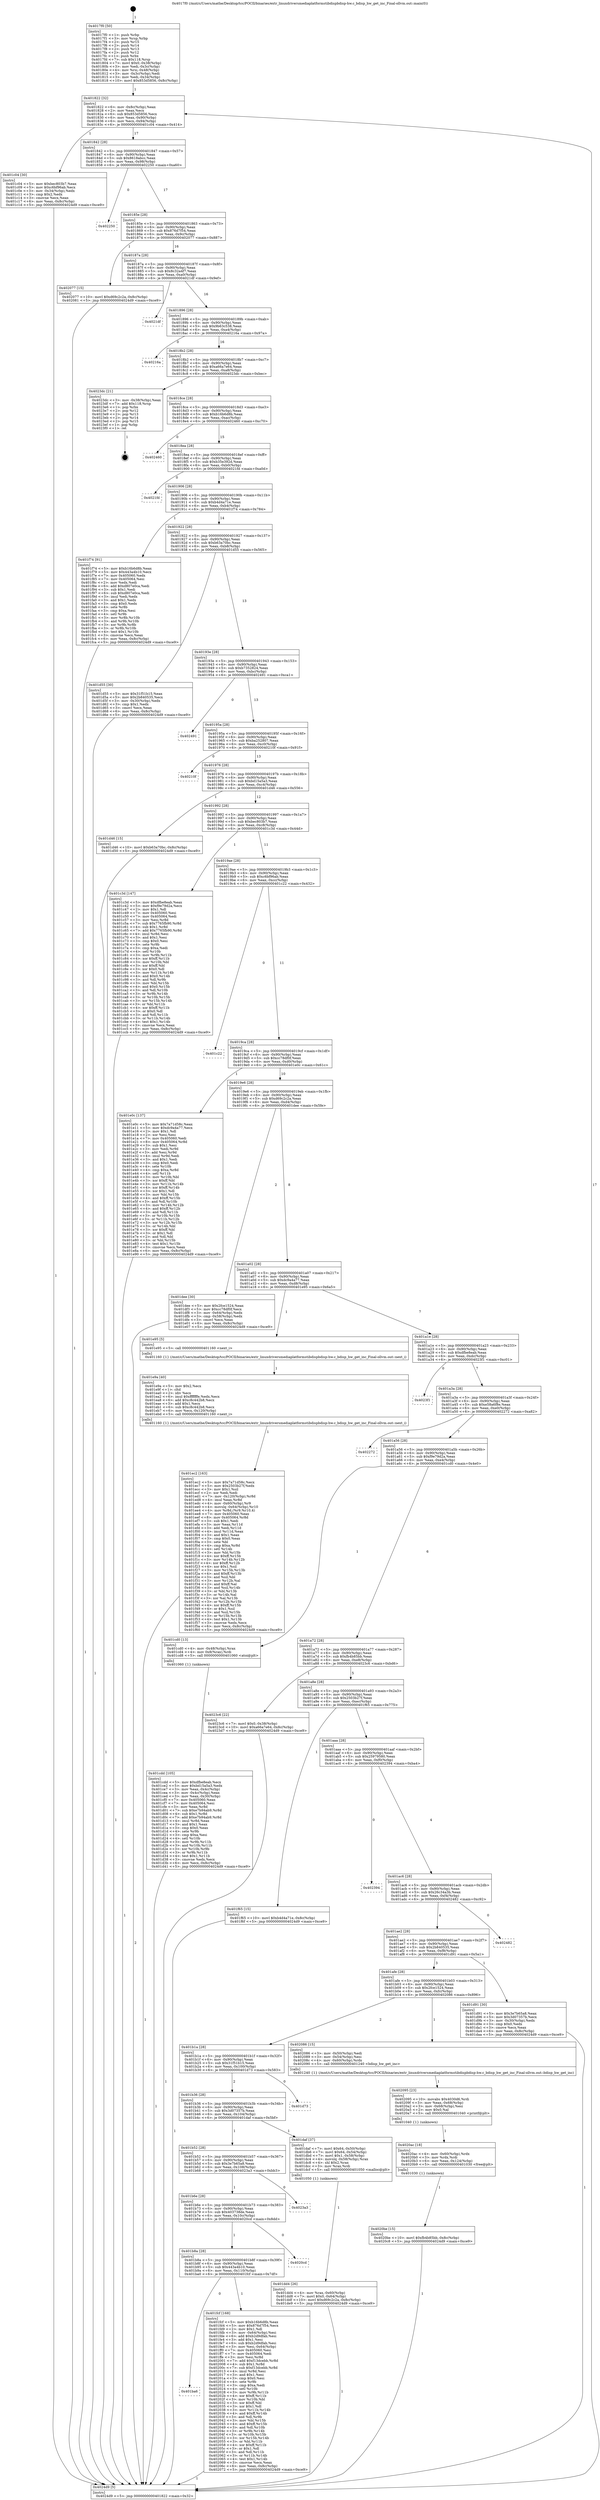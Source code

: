 digraph "0x4017f0" {
  label = "0x4017f0 (/mnt/c/Users/mathe/Desktop/tcc/POCII/binaries/extr_linuxdriversmediaplatformstibdispbdisp-hw.c_bdisp_hw_get_inc_Final-ollvm.out::main(0))"
  labelloc = "t"
  node[shape=record]

  Entry [label="",width=0.3,height=0.3,shape=circle,fillcolor=black,style=filled]
  "0x401822" [label="{
     0x401822 [32]\l
     | [instrs]\l
     &nbsp;&nbsp;0x401822 \<+6\>: mov -0x8c(%rbp),%eax\l
     &nbsp;&nbsp;0x401828 \<+2\>: mov %eax,%ecx\l
     &nbsp;&nbsp;0x40182a \<+6\>: sub $0x853d5856,%ecx\l
     &nbsp;&nbsp;0x401830 \<+6\>: mov %eax,-0x90(%rbp)\l
     &nbsp;&nbsp;0x401836 \<+6\>: mov %ecx,-0x94(%rbp)\l
     &nbsp;&nbsp;0x40183c \<+6\>: je 0000000000401c04 \<main+0x414\>\l
  }"]
  "0x401c04" [label="{
     0x401c04 [30]\l
     | [instrs]\l
     &nbsp;&nbsp;0x401c04 \<+5\>: mov $0xbec803b7,%eax\l
     &nbsp;&nbsp;0x401c09 \<+5\>: mov $0xc6bf96ab,%ecx\l
     &nbsp;&nbsp;0x401c0e \<+3\>: mov -0x34(%rbp),%edx\l
     &nbsp;&nbsp;0x401c11 \<+3\>: cmp $0x2,%edx\l
     &nbsp;&nbsp;0x401c14 \<+3\>: cmovne %ecx,%eax\l
     &nbsp;&nbsp;0x401c17 \<+6\>: mov %eax,-0x8c(%rbp)\l
     &nbsp;&nbsp;0x401c1d \<+5\>: jmp 00000000004024d9 \<main+0xce9\>\l
  }"]
  "0x401842" [label="{
     0x401842 [28]\l
     | [instrs]\l
     &nbsp;&nbsp;0x401842 \<+5\>: jmp 0000000000401847 \<main+0x57\>\l
     &nbsp;&nbsp;0x401847 \<+6\>: mov -0x90(%rbp),%eax\l
     &nbsp;&nbsp;0x40184d \<+5\>: sub $0x8618abcc,%eax\l
     &nbsp;&nbsp;0x401852 \<+6\>: mov %eax,-0x98(%rbp)\l
     &nbsp;&nbsp;0x401858 \<+6\>: je 0000000000402250 \<main+0xa60\>\l
  }"]
  "0x4024d9" [label="{
     0x4024d9 [5]\l
     | [instrs]\l
     &nbsp;&nbsp;0x4024d9 \<+5\>: jmp 0000000000401822 \<main+0x32\>\l
  }"]
  "0x4017f0" [label="{
     0x4017f0 [50]\l
     | [instrs]\l
     &nbsp;&nbsp;0x4017f0 \<+1\>: push %rbp\l
     &nbsp;&nbsp;0x4017f1 \<+3\>: mov %rsp,%rbp\l
     &nbsp;&nbsp;0x4017f4 \<+2\>: push %r15\l
     &nbsp;&nbsp;0x4017f6 \<+2\>: push %r14\l
     &nbsp;&nbsp;0x4017f8 \<+2\>: push %r13\l
     &nbsp;&nbsp;0x4017fa \<+2\>: push %r12\l
     &nbsp;&nbsp;0x4017fc \<+1\>: push %rbx\l
     &nbsp;&nbsp;0x4017fd \<+7\>: sub $0x118,%rsp\l
     &nbsp;&nbsp;0x401804 \<+7\>: movl $0x0,-0x38(%rbp)\l
     &nbsp;&nbsp;0x40180b \<+3\>: mov %edi,-0x3c(%rbp)\l
     &nbsp;&nbsp;0x40180e \<+4\>: mov %rsi,-0x48(%rbp)\l
     &nbsp;&nbsp;0x401812 \<+3\>: mov -0x3c(%rbp),%edi\l
     &nbsp;&nbsp;0x401815 \<+3\>: mov %edi,-0x34(%rbp)\l
     &nbsp;&nbsp;0x401818 \<+10\>: movl $0x853d5856,-0x8c(%rbp)\l
  }"]
  Exit [label="",width=0.3,height=0.3,shape=circle,fillcolor=black,style=filled,peripheries=2]
  "0x402250" [label="{
     0x402250\l
  }", style=dashed]
  "0x40185e" [label="{
     0x40185e [28]\l
     | [instrs]\l
     &nbsp;&nbsp;0x40185e \<+5\>: jmp 0000000000401863 \<main+0x73\>\l
     &nbsp;&nbsp;0x401863 \<+6\>: mov -0x90(%rbp),%eax\l
     &nbsp;&nbsp;0x401869 \<+5\>: sub $0x876d7f54,%eax\l
     &nbsp;&nbsp;0x40186e \<+6\>: mov %eax,-0x9c(%rbp)\l
     &nbsp;&nbsp;0x401874 \<+6\>: je 0000000000402077 \<main+0x887\>\l
  }"]
  "0x4020be" [label="{
     0x4020be [15]\l
     | [instrs]\l
     &nbsp;&nbsp;0x4020be \<+10\>: movl $0xfb4b85bb,-0x8c(%rbp)\l
     &nbsp;&nbsp;0x4020c8 \<+5\>: jmp 00000000004024d9 \<main+0xce9\>\l
  }"]
  "0x402077" [label="{
     0x402077 [15]\l
     | [instrs]\l
     &nbsp;&nbsp;0x402077 \<+10\>: movl $0xd69c2c2a,-0x8c(%rbp)\l
     &nbsp;&nbsp;0x402081 \<+5\>: jmp 00000000004024d9 \<main+0xce9\>\l
  }"]
  "0x40187a" [label="{
     0x40187a [28]\l
     | [instrs]\l
     &nbsp;&nbsp;0x40187a \<+5\>: jmp 000000000040187f \<main+0x8f\>\l
     &nbsp;&nbsp;0x40187f \<+6\>: mov -0x90(%rbp),%eax\l
     &nbsp;&nbsp;0x401885 \<+5\>: sub $0x8c32a4f7,%eax\l
     &nbsp;&nbsp;0x40188a \<+6\>: mov %eax,-0xa0(%rbp)\l
     &nbsp;&nbsp;0x401890 \<+6\>: je 00000000004021df \<main+0x9ef\>\l
  }"]
  "0x4020ac" [label="{
     0x4020ac [18]\l
     | [instrs]\l
     &nbsp;&nbsp;0x4020ac \<+4\>: mov -0x60(%rbp),%rdx\l
     &nbsp;&nbsp;0x4020b0 \<+3\>: mov %rdx,%rdi\l
     &nbsp;&nbsp;0x4020b3 \<+6\>: mov %eax,-0x124(%rbp)\l
     &nbsp;&nbsp;0x4020b9 \<+5\>: call 0000000000401030 \<free@plt\>\l
     | [calls]\l
     &nbsp;&nbsp;0x401030 \{1\} (unknown)\l
  }"]
  "0x4021df" [label="{
     0x4021df\l
  }", style=dashed]
  "0x401896" [label="{
     0x401896 [28]\l
     | [instrs]\l
     &nbsp;&nbsp;0x401896 \<+5\>: jmp 000000000040189b \<main+0xab\>\l
     &nbsp;&nbsp;0x40189b \<+6\>: mov -0x90(%rbp),%eax\l
     &nbsp;&nbsp;0x4018a1 \<+5\>: sub $0x9b63c538,%eax\l
     &nbsp;&nbsp;0x4018a6 \<+6\>: mov %eax,-0xa4(%rbp)\l
     &nbsp;&nbsp;0x4018ac \<+6\>: je 000000000040216a \<main+0x97a\>\l
  }"]
  "0x402095" [label="{
     0x402095 [23]\l
     | [instrs]\l
     &nbsp;&nbsp;0x402095 \<+10\>: movabs $0x4030d6,%rdi\l
     &nbsp;&nbsp;0x40209f \<+3\>: mov %eax,-0x68(%rbp)\l
     &nbsp;&nbsp;0x4020a2 \<+3\>: mov -0x68(%rbp),%esi\l
     &nbsp;&nbsp;0x4020a5 \<+2\>: mov $0x0,%al\l
     &nbsp;&nbsp;0x4020a7 \<+5\>: call 0000000000401040 \<printf@plt\>\l
     | [calls]\l
     &nbsp;&nbsp;0x401040 \{1\} (unknown)\l
  }"]
  "0x40216a" [label="{
     0x40216a\l
  }", style=dashed]
  "0x4018b2" [label="{
     0x4018b2 [28]\l
     | [instrs]\l
     &nbsp;&nbsp;0x4018b2 \<+5\>: jmp 00000000004018b7 \<main+0xc7\>\l
     &nbsp;&nbsp;0x4018b7 \<+6\>: mov -0x90(%rbp),%eax\l
     &nbsp;&nbsp;0x4018bd \<+5\>: sub $0xa66a7e64,%eax\l
     &nbsp;&nbsp;0x4018c2 \<+6\>: mov %eax,-0xa8(%rbp)\l
     &nbsp;&nbsp;0x4018c8 \<+6\>: je 00000000004023dc \<main+0xbec\>\l
  }"]
  "0x401ba6" [label="{
     0x401ba6\l
  }", style=dashed]
  "0x4023dc" [label="{
     0x4023dc [21]\l
     | [instrs]\l
     &nbsp;&nbsp;0x4023dc \<+3\>: mov -0x38(%rbp),%eax\l
     &nbsp;&nbsp;0x4023df \<+7\>: add $0x118,%rsp\l
     &nbsp;&nbsp;0x4023e6 \<+1\>: pop %rbx\l
     &nbsp;&nbsp;0x4023e7 \<+2\>: pop %r12\l
     &nbsp;&nbsp;0x4023e9 \<+2\>: pop %r13\l
     &nbsp;&nbsp;0x4023eb \<+2\>: pop %r14\l
     &nbsp;&nbsp;0x4023ed \<+2\>: pop %r15\l
     &nbsp;&nbsp;0x4023ef \<+1\>: pop %rbp\l
     &nbsp;&nbsp;0x4023f0 \<+1\>: ret\l
  }"]
  "0x4018ce" [label="{
     0x4018ce [28]\l
     | [instrs]\l
     &nbsp;&nbsp;0x4018ce \<+5\>: jmp 00000000004018d3 \<main+0xe3\>\l
     &nbsp;&nbsp;0x4018d3 \<+6\>: mov -0x90(%rbp),%eax\l
     &nbsp;&nbsp;0x4018d9 \<+5\>: sub $0xb16b6d8b,%eax\l
     &nbsp;&nbsp;0x4018de \<+6\>: mov %eax,-0xac(%rbp)\l
     &nbsp;&nbsp;0x4018e4 \<+6\>: je 0000000000402460 \<main+0xc70\>\l
  }"]
  "0x401fcf" [label="{
     0x401fcf [168]\l
     | [instrs]\l
     &nbsp;&nbsp;0x401fcf \<+5\>: mov $0xb16b6d8b,%eax\l
     &nbsp;&nbsp;0x401fd4 \<+5\>: mov $0x876d7f54,%ecx\l
     &nbsp;&nbsp;0x401fd9 \<+2\>: mov $0x1,%dl\l
     &nbsp;&nbsp;0x401fdb \<+3\>: mov -0x64(%rbp),%esi\l
     &nbsp;&nbsp;0x401fde \<+6\>: add $0xb2d9dfab,%esi\l
     &nbsp;&nbsp;0x401fe4 \<+3\>: add $0x1,%esi\l
     &nbsp;&nbsp;0x401fe7 \<+6\>: sub $0xb2d9dfab,%esi\l
     &nbsp;&nbsp;0x401fed \<+3\>: mov %esi,-0x64(%rbp)\l
     &nbsp;&nbsp;0x401ff0 \<+7\>: mov 0x405060,%esi\l
     &nbsp;&nbsp;0x401ff7 \<+7\>: mov 0x405064,%edi\l
     &nbsp;&nbsp;0x401ffe \<+3\>: mov %esi,%r8d\l
     &nbsp;&nbsp;0x402001 \<+7\>: add $0xf13dcebb,%r8d\l
     &nbsp;&nbsp;0x402008 \<+4\>: sub $0x1,%r8d\l
     &nbsp;&nbsp;0x40200c \<+7\>: sub $0xf13dcebb,%r8d\l
     &nbsp;&nbsp;0x402013 \<+4\>: imul %r8d,%esi\l
     &nbsp;&nbsp;0x402017 \<+3\>: and $0x1,%esi\l
     &nbsp;&nbsp;0x40201a \<+3\>: cmp $0x0,%esi\l
     &nbsp;&nbsp;0x40201d \<+4\>: sete %r9b\l
     &nbsp;&nbsp;0x402021 \<+3\>: cmp $0xa,%edi\l
     &nbsp;&nbsp;0x402024 \<+4\>: setl %r10b\l
     &nbsp;&nbsp;0x402028 \<+3\>: mov %r9b,%r11b\l
     &nbsp;&nbsp;0x40202b \<+4\>: xor $0xff,%r11b\l
     &nbsp;&nbsp;0x40202f \<+3\>: mov %r10b,%bl\l
     &nbsp;&nbsp;0x402032 \<+3\>: xor $0xff,%bl\l
     &nbsp;&nbsp;0x402035 \<+3\>: xor $0x1,%dl\l
     &nbsp;&nbsp;0x402038 \<+3\>: mov %r11b,%r14b\l
     &nbsp;&nbsp;0x40203b \<+4\>: and $0xff,%r14b\l
     &nbsp;&nbsp;0x40203f \<+3\>: and %dl,%r9b\l
     &nbsp;&nbsp;0x402042 \<+3\>: mov %bl,%r15b\l
     &nbsp;&nbsp;0x402045 \<+4\>: and $0xff,%r15b\l
     &nbsp;&nbsp;0x402049 \<+3\>: and %dl,%r10b\l
     &nbsp;&nbsp;0x40204c \<+3\>: or %r9b,%r14b\l
     &nbsp;&nbsp;0x40204f \<+3\>: or %r10b,%r15b\l
     &nbsp;&nbsp;0x402052 \<+3\>: xor %r15b,%r14b\l
     &nbsp;&nbsp;0x402055 \<+3\>: or %bl,%r11b\l
     &nbsp;&nbsp;0x402058 \<+4\>: xor $0xff,%r11b\l
     &nbsp;&nbsp;0x40205c \<+3\>: or $0x1,%dl\l
     &nbsp;&nbsp;0x40205f \<+3\>: and %dl,%r11b\l
     &nbsp;&nbsp;0x402062 \<+3\>: or %r11b,%r14b\l
     &nbsp;&nbsp;0x402065 \<+4\>: test $0x1,%r14b\l
     &nbsp;&nbsp;0x402069 \<+3\>: cmovne %ecx,%eax\l
     &nbsp;&nbsp;0x40206c \<+6\>: mov %eax,-0x8c(%rbp)\l
     &nbsp;&nbsp;0x402072 \<+5\>: jmp 00000000004024d9 \<main+0xce9\>\l
  }"]
  "0x402460" [label="{
     0x402460\l
  }", style=dashed]
  "0x4018ea" [label="{
     0x4018ea [28]\l
     | [instrs]\l
     &nbsp;&nbsp;0x4018ea \<+5\>: jmp 00000000004018ef \<main+0xff\>\l
     &nbsp;&nbsp;0x4018ef \<+6\>: mov -0x90(%rbp),%eax\l
     &nbsp;&nbsp;0x4018f5 \<+5\>: sub $0xb35e392d,%eax\l
     &nbsp;&nbsp;0x4018fa \<+6\>: mov %eax,-0xb0(%rbp)\l
     &nbsp;&nbsp;0x401900 \<+6\>: je 00000000004021fd \<main+0xa0d\>\l
  }"]
  "0x401b8a" [label="{
     0x401b8a [28]\l
     | [instrs]\l
     &nbsp;&nbsp;0x401b8a \<+5\>: jmp 0000000000401b8f \<main+0x39f\>\l
     &nbsp;&nbsp;0x401b8f \<+6\>: mov -0x90(%rbp),%eax\l
     &nbsp;&nbsp;0x401b95 \<+5\>: sub $0x443a4b10,%eax\l
     &nbsp;&nbsp;0x401b9a \<+6\>: mov %eax,-0x110(%rbp)\l
     &nbsp;&nbsp;0x401ba0 \<+6\>: je 0000000000401fcf \<main+0x7df\>\l
  }"]
  "0x4021fd" [label="{
     0x4021fd\l
  }", style=dashed]
  "0x401906" [label="{
     0x401906 [28]\l
     | [instrs]\l
     &nbsp;&nbsp;0x401906 \<+5\>: jmp 000000000040190b \<main+0x11b\>\l
     &nbsp;&nbsp;0x40190b \<+6\>: mov -0x90(%rbp),%eax\l
     &nbsp;&nbsp;0x401911 \<+5\>: sub $0xb4d4a71e,%eax\l
     &nbsp;&nbsp;0x401916 \<+6\>: mov %eax,-0xb4(%rbp)\l
     &nbsp;&nbsp;0x40191c \<+6\>: je 0000000000401f74 \<main+0x784\>\l
  }"]
  "0x4020cd" [label="{
     0x4020cd\l
  }", style=dashed]
  "0x401f74" [label="{
     0x401f74 [91]\l
     | [instrs]\l
     &nbsp;&nbsp;0x401f74 \<+5\>: mov $0xb16b6d8b,%eax\l
     &nbsp;&nbsp;0x401f79 \<+5\>: mov $0x443a4b10,%ecx\l
     &nbsp;&nbsp;0x401f7e \<+7\>: mov 0x405060,%edx\l
     &nbsp;&nbsp;0x401f85 \<+7\>: mov 0x405064,%esi\l
     &nbsp;&nbsp;0x401f8c \<+2\>: mov %edx,%edi\l
     &nbsp;&nbsp;0x401f8e \<+6\>: add $0xd807e0ca,%edi\l
     &nbsp;&nbsp;0x401f94 \<+3\>: sub $0x1,%edi\l
     &nbsp;&nbsp;0x401f97 \<+6\>: sub $0xd807e0ca,%edi\l
     &nbsp;&nbsp;0x401f9d \<+3\>: imul %edi,%edx\l
     &nbsp;&nbsp;0x401fa0 \<+3\>: and $0x1,%edx\l
     &nbsp;&nbsp;0x401fa3 \<+3\>: cmp $0x0,%edx\l
     &nbsp;&nbsp;0x401fa6 \<+4\>: sete %r8b\l
     &nbsp;&nbsp;0x401faa \<+3\>: cmp $0xa,%esi\l
     &nbsp;&nbsp;0x401fad \<+4\>: setl %r9b\l
     &nbsp;&nbsp;0x401fb1 \<+3\>: mov %r8b,%r10b\l
     &nbsp;&nbsp;0x401fb4 \<+3\>: and %r9b,%r10b\l
     &nbsp;&nbsp;0x401fb7 \<+3\>: xor %r9b,%r8b\l
     &nbsp;&nbsp;0x401fba \<+3\>: or %r8b,%r10b\l
     &nbsp;&nbsp;0x401fbd \<+4\>: test $0x1,%r10b\l
     &nbsp;&nbsp;0x401fc1 \<+3\>: cmovne %ecx,%eax\l
     &nbsp;&nbsp;0x401fc4 \<+6\>: mov %eax,-0x8c(%rbp)\l
     &nbsp;&nbsp;0x401fca \<+5\>: jmp 00000000004024d9 \<main+0xce9\>\l
  }"]
  "0x401922" [label="{
     0x401922 [28]\l
     | [instrs]\l
     &nbsp;&nbsp;0x401922 \<+5\>: jmp 0000000000401927 \<main+0x137\>\l
     &nbsp;&nbsp;0x401927 \<+6\>: mov -0x90(%rbp),%eax\l
     &nbsp;&nbsp;0x40192d \<+5\>: sub $0xb63a70bc,%eax\l
     &nbsp;&nbsp;0x401932 \<+6\>: mov %eax,-0xb8(%rbp)\l
     &nbsp;&nbsp;0x401938 \<+6\>: je 0000000000401d55 \<main+0x565\>\l
  }"]
  "0x401b6e" [label="{
     0x401b6e [28]\l
     | [instrs]\l
     &nbsp;&nbsp;0x401b6e \<+5\>: jmp 0000000000401b73 \<main+0x383\>\l
     &nbsp;&nbsp;0x401b73 \<+6\>: mov -0x90(%rbp),%eax\l
     &nbsp;&nbsp;0x401b79 \<+5\>: sub $0x403738de,%eax\l
     &nbsp;&nbsp;0x401b7e \<+6\>: mov %eax,-0x10c(%rbp)\l
     &nbsp;&nbsp;0x401b84 \<+6\>: je 00000000004020cd \<main+0x8dd\>\l
  }"]
  "0x401d55" [label="{
     0x401d55 [30]\l
     | [instrs]\l
     &nbsp;&nbsp;0x401d55 \<+5\>: mov $0x31f51b15,%eax\l
     &nbsp;&nbsp;0x401d5a \<+5\>: mov $0x2b840535,%ecx\l
     &nbsp;&nbsp;0x401d5f \<+3\>: mov -0x30(%rbp),%edx\l
     &nbsp;&nbsp;0x401d62 \<+3\>: cmp $0x1,%edx\l
     &nbsp;&nbsp;0x401d65 \<+3\>: cmovl %ecx,%eax\l
     &nbsp;&nbsp;0x401d68 \<+6\>: mov %eax,-0x8c(%rbp)\l
     &nbsp;&nbsp;0x401d6e \<+5\>: jmp 00000000004024d9 \<main+0xce9\>\l
  }"]
  "0x40193e" [label="{
     0x40193e [28]\l
     | [instrs]\l
     &nbsp;&nbsp;0x40193e \<+5\>: jmp 0000000000401943 \<main+0x153\>\l
     &nbsp;&nbsp;0x401943 \<+6\>: mov -0x90(%rbp),%eax\l
     &nbsp;&nbsp;0x401949 \<+5\>: sub $0xb7352824,%eax\l
     &nbsp;&nbsp;0x40194e \<+6\>: mov %eax,-0xbc(%rbp)\l
     &nbsp;&nbsp;0x401954 \<+6\>: je 0000000000402491 \<main+0xca1\>\l
  }"]
  "0x4023a3" [label="{
     0x4023a3\l
  }", style=dashed]
  "0x402491" [label="{
     0x402491\l
  }", style=dashed]
  "0x40195a" [label="{
     0x40195a [28]\l
     | [instrs]\l
     &nbsp;&nbsp;0x40195a \<+5\>: jmp 000000000040195f \<main+0x16f\>\l
     &nbsp;&nbsp;0x40195f \<+6\>: mov -0x90(%rbp),%eax\l
     &nbsp;&nbsp;0x401965 \<+5\>: sub $0xba252807,%eax\l
     &nbsp;&nbsp;0x40196a \<+6\>: mov %eax,-0xc0(%rbp)\l
     &nbsp;&nbsp;0x401970 \<+6\>: je 000000000040210f \<main+0x91f\>\l
  }"]
  "0x401ec2" [label="{
     0x401ec2 [163]\l
     | [instrs]\l
     &nbsp;&nbsp;0x401ec2 \<+5\>: mov $0x7a71d58c,%ecx\l
     &nbsp;&nbsp;0x401ec7 \<+5\>: mov $0x2503b27f,%edx\l
     &nbsp;&nbsp;0x401ecc \<+3\>: mov $0x1,%sil\l
     &nbsp;&nbsp;0x401ecf \<+2\>: xor %edi,%edi\l
     &nbsp;&nbsp;0x401ed1 \<+7\>: mov -0x120(%rbp),%r8d\l
     &nbsp;&nbsp;0x401ed8 \<+4\>: imul %eax,%r8d\l
     &nbsp;&nbsp;0x401edc \<+4\>: mov -0x60(%rbp),%r9\l
     &nbsp;&nbsp;0x401ee0 \<+4\>: movslq -0x64(%rbp),%r10\l
     &nbsp;&nbsp;0x401ee4 \<+4\>: mov %r8d,(%r9,%r10,4)\l
     &nbsp;&nbsp;0x401ee8 \<+7\>: mov 0x405060,%eax\l
     &nbsp;&nbsp;0x401eef \<+8\>: mov 0x405064,%r8d\l
     &nbsp;&nbsp;0x401ef7 \<+3\>: sub $0x1,%edi\l
     &nbsp;&nbsp;0x401efa \<+3\>: mov %eax,%r11d\l
     &nbsp;&nbsp;0x401efd \<+3\>: add %edi,%r11d\l
     &nbsp;&nbsp;0x401f00 \<+4\>: imul %r11d,%eax\l
     &nbsp;&nbsp;0x401f04 \<+3\>: and $0x1,%eax\l
     &nbsp;&nbsp;0x401f07 \<+3\>: cmp $0x0,%eax\l
     &nbsp;&nbsp;0x401f0a \<+3\>: sete %bl\l
     &nbsp;&nbsp;0x401f0d \<+4\>: cmp $0xa,%r8d\l
     &nbsp;&nbsp;0x401f11 \<+4\>: setl %r14b\l
     &nbsp;&nbsp;0x401f15 \<+3\>: mov %bl,%r15b\l
     &nbsp;&nbsp;0x401f18 \<+4\>: xor $0xff,%r15b\l
     &nbsp;&nbsp;0x401f1c \<+3\>: mov %r14b,%r12b\l
     &nbsp;&nbsp;0x401f1f \<+4\>: xor $0xff,%r12b\l
     &nbsp;&nbsp;0x401f23 \<+4\>: xor $0x1,%sil\l
     &nbsp;&nbsp;0x401f27 \<+3\>: mov %r15b,%r13b\l
     &nbsp;&nbsp;0x401f2a \<+4\>: and $0xff,%r13b\l
     &nbsp;&nbsp;0x401f2e \<+3\>: and %sil,%bl\l
     &nbsp;&nbsp;0x401f31 \<+3\>: mov %r12b,%al\l
     &nbsp;&nbsp;0x401f34 \<+2\>: and $0xff,%al\l
     &nbsp;&nbsp;0x401f36 \<+3\>: and %sil,%r14b\l
     &nbsp;&nbsp;0x401f39 \<+3\>: or %bl,%r13b\l
     &nbsp;&nbsp;0x401f3c \<+3\>: or %r14b,%al\l
     &nbsp;&nbsp;0x401f3f \<+3\>: xor %al,%r13b\l
     &nbsp;&nbsp;0x401f42 \<+3\>: or %r12b,%r15b\l
     &nbsp;&nbsp;0x401f45 \<+4\>: xor $0xff,%r15b\l
     &nbsp;&nbsp;0x401f49 \<+4\>: or $0x1,%sil\l
     &nbsp;&nbsp;0x401f4d \<+3\>: and %sil,%r15b\l
     &nbsp;&nbsp;0x401f50 \<+3\>: or %r15b,%r13b\l
     &nbsp;&nbsp;0x401f53 \<+4\>: test $0x1,%r13b\l
     &nbsp;&nbsp;0x401f57 \<+3\>: cmovne %edx,%ecx\l
     &nbsp;&nbsp;0x401f5a \<+6\>: mov %ecx,-0x8c(%rbp)\l
     &nbsp;&nbsp;0x401f60 \<+5\>: jmp 00000000004024d9 \<main+0xce9\>\l
  }"]
  "0x40210f" [label="{
     0x40210f\l
  }", style=dashed]
  "0x401976" [label="{
     0x401976 [28]\l
     | [instrs]\l
     &nbsp;&nbsp;0x401976 \<+5\>: jmp 000000000040197b \<main+0x18b\>\l
     &nbsp;&nbsp;0x40197b \<+6\>: mov -0x90(%rbp),%eax\l
     &nbsp;&nbsp;0x401981 \<+5\>: sub $0xbd15a5a3,%eax\l
     &nbsp;&nbsp;0x401986 \<+6\>: mov %eax,-0xc4(%rbp)\l
     &nbsp;&nbsp;0x40198c \<+6\>: je 0000000000401d46 \<main+0x556\>\l
  }"]
  "0x401e9a" [label="{
     0x401e9a [40]\l
     | [instrs]\l
     &nbsp;&nbsp;0x401e9a \<+5\>: mov $0x2,%ecx\l
     &nbsp;&nbsp;0x401e9f \<+1\>: cltd\l
     &nbsp;&nbsp;0x401ea0 \<+2\>: idiv %ecx\l
     &nbsp;&nbsp;0x401ea2 \<+6\>: imul $0xfffffffe,%edx,%ecx\l
     &nbsp;&nbsp;0x401ea8 \<+6\>: add $0xc8c442b8,%ecx\l
     &nbsp;&nbsp;0x401eae \<+3\>: add $0x1,%ecx\l
     &nbsp;&nbsp;0x401eb1 \<+6\>: sub $0xc8c442b8,%ecx\l
     &nbsp;&nbsp;0x401eb7 \<+6\>: mov %ecx,-0x120(%rbp)\l
     &nbsp;&nbsp;0x401ebd \<+5\>: call 0000000000401160 \<next_i\>\l
     | [calls]\l
     &nbsp;&nbsp;0x401160 \{1\} (/mnt/c/Users/mathe/Desktop/tcc/POCII/binaries/extr_linuxdriversmediaplatformstibdispbdisp-hw.c_bdisp_hw_get_inc_Final-ollvm.out::next_i)\l
  }"]
  "0x401d46" [label="{
     0x401d46 [15]\l
     | [instrs]\l
     &nbsp;&nbsp;0x401d46 \<+10\>: movl $0xb63a70bc,-0x8c(%rbp)\l
     &nbsp;&nbsp;0x401d50 \<+5\>: jmp 00000000004024d9 \<main+0xce9\>\l
  }"]
  "0x401992" [label="{
     0x401992 [28]\l
     | [instrs]\l
     &nbsp;&nbsp;0x401992 \<+5\>: jmp 0000000000401997 \<main+0x1a7\>\l
     &nbsp;&nbsp;0x401997 \<+6\>: mov -0x90(%rbp),%eax\l
     &nbsp;&nbsp;0x40199d \<+5\>: sub $0xbec803b7,%eax\l
     &nbsp;&nbsp;0x4019a2 \<+6\>: mov %eax,-0xc8(%rbp)\l
     &nbsp;&nbsp;0x4019a8 \<+6\>: je 0000000000401c3d \<main+0x44d\>\l
  }"]
  "0x401dd4" [label="{
     0x401dd4 [26]\l
     | [instrs]\l
     &nbsp;&nbsp;0x401dd4 \<+4\>: mov %rax,-0x60(%rbp)\l
     &nbsp;&nbsp;0x401dd8 \<+7\>: movl $0x0,-0x64(%rbp)\l
     &nbsp;&nbsp;0x401ddf \<+10\>: movl $0xd69c2c2a,-0x8c(%rbp)\l
     &nbsp;&nbsp;0x401de9 \<+5\>: jmp 00000000004024d9 \<main+0xce9\>\l
  }"]
  "0x401c3d" [label="{
     0x401c3d [147]\l
     | [instrs]\l
     &nbsp;&nbsp;0x401c3d \<+5\>: mov $0xdfbe8eab,%eax\l
     &nbsp;&nbsp;0x401c42 \<+5\>: mov $0xf9e79d2a,%ecx\l
     &nbsp;&nbsp;0x401c47 \<+2\>: mov $0x1,%dl\l
     &nbsp;&nbsp;0x401c49 \<+7\>: mov 0x405060,%esi\l
     &nbsp;&nbsp;0x401c50 \<+7\>: mov 0x405064,%edi\l
     &nbsp;&nbsp;0x401c57 \<+3\>: mov %esi,%r8d\l
     &nbsp;&nbsp;0x401c5a \<+7\>: sub $0x7765fb90,%r8d\l
     &nbsp;&nbsp;0x401c61 \<+4\>: sub $0x1,%r8d\l
     &nbsp;&nbsp;0x401c65 \<+7\>: add $0x7765fb90,%r8d\l
     &nbsp;&nbsp;0x401c6c \<+4\>: imul %r8d,%esi\l
     &nbsp;&nbsp;0x401c70 \<+3\>: and $0x1,%esi\l
     &nbsp;&nbsp;0x401c73 \<+3\>: cmp $0x0,%esi\l
     &nbsp;&nbsp;0x401c76 \<+4\>: sete %r9b\l
     &nbsp;&nbsp;0x401c7a \<+3\>: cmp $0xa,%edi\l
     &nbsp;&nbsp;0x401c7d \<+4\>: setl %r10b\l
     &nbsp;&nbsp;0x401c81 \<+3\>: mov %r9b,%r11b\l
     &nbsp;&nbsp;0x401c84 \<+4\>: xor $0xff,%r11b\l
     &nbsp;&nbsp;0x401c88 \<+3\>: mov %r10b,%bl\l
     &nbsp;&nbsp;0x401c8b \<+3\>: xor $0xff,%bl\l
     &nbsp;&nbsp;0x401c8e \<+3\>: xor $0x0,%dl\l
     &nbsp;&nbsp;0x401c91 \<+3\>: mov %r11b,%r14b\l
     &nbsp;&nbsp;0x401c94 \<+4\>: and $0x0,%r14b\l
     &nbsp;&nbsp;0x401c98 \<+3\>: and %dl,%r9b\l
     &nbsp;&nbsp;0x401c9b \<+3\>: mov %bl,%r15b\l
     &nbsp;&nbsp;0x401c9e \<+4\>: and $0x0,%r15b\l
     &nbsp;&nbsp;0x401ca2 \<+3\>: and %dl,%r10b\l
     &nbsp;&nbsp;0x401ca5 \<+3\>: or %r9b,%r14b\l
     &nbsp;&nbsp;0x401ca8 \<+3\>: or %r10b,%r15b\l
     &nbsp;&nbsp;0x401cab \<+3\>: xor %r15b,%r14b\l
     &nbsp;&nbsp;0x401cae \<+3\>: or %bl,%r11b\l
     &nbsp;&nbsp;0x401cb1 \<+4\>: xor $0xff,%r11b\l
     &nbsp;&nbsp;0x401cb5 \<+3\>: or $0x0,%dl\l
     &nbsp;&nbsp;0x401cb8 \<+3\>: and %dl,%r11b\l
     &nbsp;&nbsp;0x401cbb \<+3\>: or %r11b,%r14b\l
     &nbsp;&nbsp;0x401cbe \<+4\>: test $0x1,%r14b\l
     &nbsp;&nbsp;0x401cc2 \<+3\>: cmovne %ecx,%eax\l
     &nbsp;&nbsp;0x401cc5 \<+6\>: mov %eax,-0x8c(%rbp)\l
     &nbsp;&nbsp;0x401ccb \<+5\>: jmp 00000000004024d9 \<main+0xce9\>\l
  }"]
  "0x4019ae" [label="{
     0x4019ae [28]\l
     | [instrs]\l
     &nbsp;&nbsp;0x4019ae \<+5\>: jmp 00000000004019b3 \<main+0x1c3\>\l
     &nbsp;&nbsp;0x4019b3 \<+6\>: mov -0x90(%rbp),%eax\l
     &nbsp;&nbsp;0x4019b9 \<+5\>: sub $0xc6bf96ab,%eax\l
     &nbsp;&nbsp;0x4019be \<+6\>: mov %eax,-0xcc(%rbp)\l
     &nbsp;&nbsp;0x4019c4 \<+6\>: je 0000000000401c22 \<main+0x432\>\l
  }"]
  "0x401b52" [label="{
     0x401b52 [28]\l
     | [instrs]\l
     &nbsp;&nbsp;0x401b52 \<+5\>: jmp 0000000000401b57 \<main+0x367\>\l
     &nbsp;&nbsp;0x401b57 \<+6\>: mov -0x90(%rbp),%eax\l
     &nbsp;&nbsp;0x401b5d \<+5\>: sub $0x3e7b65a8,%eax\l
     &nbsp;&nbsp;0x401b62 \<+6\>: mov %eax,-0x108(%rbp)\l
     &nbsp;&nbsp;0x401b68 \<+6\>: je 00000000004023a3 \<main+0xbb3\>\l
  }"]
  "0x401c22" [label="{
     0x401c22\l
  }", style=dashed]
  "0x4019ca" [label="{
     0x4019ca [28]\l
     | [instrs]\l
     &nbsp;&nbsp;0x4019ca \<+5\>: jmp 00000000004019cf \<main+0x1df\>\l
     &nbsp;&nbsp;0x4019cf \<+6\>: mov -0x90(%rbp),%eax\l
     &nbsp;&nbsp;0x4019d5 \<+5\>: sub $0xcc78df0f,%eax\l
     &nbsp;&nbsp;0x4019da \<+6\>: mov %eax,-0xd0(%rbp)\l
     &nbsp;&nbsp;0x4019e0 \<+6\>: je 0000000000401e0c \<main+0x61c\>\l
  }"]
  "0x401daf" [label="{
     0x401daf [37]\l
     | [instrs]\l
     &nbsp;&nbsp;0x401daf \<+7\>: movl $0x64,-0x50(%rbp)\l
     &nbsp;&nbsp;0x401db6 \<+7\>: movl $0x64,-0x54(%rbp)\l
     &nbsp;&nbsp;0x401dbd \<+7\>: movl $0x1,-0x58(%rbp)\l
     &nbsp;&nbsp;0x401dc4 \<+4\>: movslq -0x58(%rbp),%rax\l
     &nbsp;&nbsp;0x401dc8 \<+4\>: shl $0x2,%rax\l
     &nbsp;&nbsp;0x401dcc \<+3\>: mov %rax,%rdi\l
     &nbsp;&nbsp;0x401dcf \<+5\>: call 0000000000401050 \<malloc@plt\>\l
     | [calls]\l
     &nbsp;&nbsp;0x401050 \{1\} (unknown)\l
  }"]
  "0x401e0c" [label="{
     0x401e0c [137]\l
     | [instrs]\l
     &nbsp;&nbsp;0x401e0c \<+5\>: mov $0x7a71d58c,%eax\l
     &nbsp;&nbsp;0x401e11 \<+5\>: mov $0xdc9a4a77,%ecx\l
     &nbsp;&nbsp;0x401e16 \<+2\>: mov $0x1,%dl\l
     &nbsp;&nbsp;0x401e18 \<+2\>: xor %esi,%esi\l
     &nbsp;&nbsp;0x401e1a \<+7\>: mov 0x405060,%edi\l
     &nbsp;&nbsp;0x401e21 \<+8\>: mov 0x405064,%r8d\l
     &nbsp;&nbsp;0x401e29 \<+3\>: sub $0x1,%esi\l
     &nbsp;&nbsp;0x401e2c \<+3\>: mov %edi,%r9d\l
     &nbsp;&nbsp;0x401e2f \<+3\>: add %esi,%r9d\l
     &nbsp;&nbsp;0x401e32 \<+4\>: imul %r9d,%edi\l
     &nbsp;&nbsp;0x401e36 \<+3\>: and $0x1,%edi\l
     &nbsp;&nbsp;0x401e39 \<+3\>: cmp $0x0,%edi\l
     &nbsp;&nbsp;0x401e3c \<+4\>: sete %r10b\l
     &nbsp;&nbsp;0x401e40 \<+4\>: cmp $0xa,%r8d\l
     &nbsp;&nbsp;0x401e44 \<+4\>: setl %r11b\l
     &nbsp;&nbsp;0x401e48 \<+3\>: mov %r10b,%bl\l
     &nbsp;&nbsp;0x401e4b \<+3\>: xor $0xff,%bl\l
     &nbsp;&nbsp;0x401e4e \<+3\>: mov %r11b,%r14b\l
     &nbsp;&nbsp;0x401e51 \<+4\>: xor $0xff,%r14b\l
     &nbsp;&nbsp;0x401e55 \<+3\>: xor $0x1,%dl\l
     &nbsp;&nbsp;0x401e58 \<+3\>: mov %bl,%r15b\l
     &nbsp;&nbsp;0x401e5b \<+4\>: and $0xff,%r15b\l
     &nbsp;&nbsp;0x401e5f \<+3\>: and %dl,%r10b\l
     &nbsp;&nbsp;0x401e62 \<+3\>: mov %r14b,%r12b\l
     &nbsp;&nbsp;0x401e65 \<+4\>: and $0xff,%r12b\l
     &nbsp;&nbsp;0x401e69 \<+3\>: and %dl,%r11b\l
     &nbsp;&nbsp;0x401e6c \<+3\>: or %r10b,%r15b\l
     &nbsp;&nbsp;0x401e6f \<+3\>: or %r11b,%r12b\l
     &nbsp;&nbsp;0x401e72 \<+3\>: xor %r12b,%r15b\l
     &nbsp;&nbsp;0x401e75 \<+3\>: or %r14b,%bl\l
     &nbsp;&nbsp;0x401e78 \<+3\>: xor $0xff,%bl\l
     &nbsp;&nbsp;0x401e7b \<+3\>: or $0x1,%dl\l
     &nbsp;&nbsp;0x401e7e \<+2\>: and %dl,%bl\l
     &nbsp;&nbsp;0x401e80 \<+3\>: or %bl,%r15b\l
     &nbsp;&nbsp;0x401e83 \<+4\>: test $0x1,%r15b\l
     &nbsp;&nbsp;0x401e87 \<+3\>: cmovne %ecx,%eax\l
     &nbsp;&nbsp;0x401e8a \<+6\>: mov %eax,-0x8c(%rbp)\l
     &nbsp;&nbsp;0x401e90 \<+5\>: jmp 00000000004024d9 \<main+0xce9\>\l
  }"]
  "0x4019e6" [label="{
     0x4019e6 [28]\l
     | [instrs]\l
     &nbsp;&nbsp;0x4019e6 \<+5\>: jmp 00000000004019eb \<main+0x1fb\>\l
     &nbsp;&nbsp;0x4019eb \<+6\>: mov -0x90(%rbp),%eax\l
     &nbsp;&nbsp;0x4019f1 \<+5\>: sub $0xd69c2c2a,%eax\l
     &nbsp;&nbsp;0x4019f6 \<+6\>: mov %eax,-0xd4(%rbp)\l
     &nbsp;&nbsp;0x4019fc \<+6\>: je 0000000000401dee \<main+0x5fe\>\l
  }"]
  "0x401b36" [label="{
     0x401b36 [28]\l
     | [instrs]\l
     &nbsp;&nbsp;0x401b36 \<+5\>: jmp 0000000000401b3b \<main+0x34b\>\l
     &nbsp;&nbsp;0x401b3b \<+6\>: mov -0x90(%rbp),%eax\l
     &nbsp;&nbsp;0x401b41 \<+5\>: sub $0x3d07357b,%eax\l
     &nbsp;&nbsp;0x401b46 \<+6\>: mov %eax,-0x104(%rbp)\l
     &nbsp;&nbsp;0x401b4c \<+6\>: je 0000000000401daf \<main+0x5bf\>\l
  }"]
  "0x401dee" [label="{
     0x401dee [30]\l
     | [instrs]\l
     &nbsp;&nbsp;0x401dee \<+5\>: mov $0x2fce1524,%eax\l
     &nbsp;&nbsp;0x401df3 \<+5\>: mov $0xcc78df0f,%ecx\l
     &nbsp;&nbsp;0x401df8 \<+3\>: mov -0x64(%rbp),%edx\l
     &nbsp;&nbsp;0x401dfb \<+3\>: cmp -0x58(%rbp),%edx\l
     &nbsp;&nbsp;0x401dfe \<+3\>: cmovl %ecx,%eax\l
     &nbsp;&nbsp;0x401e01 \<+6\>: mov %eax,-0x8c(%rbp)\l
     &nbsp;&nbsp;0x401e07 \<+5\>: jmp 00000000004024d9 \<main+0xce9\>\l
  }"]
  "0x401a02" [label="{
     0x401a02 [28]\l
     | [instrs]\l
     &nbsp;&nbsp;0x401a02 \<+5\>: jmp 0000000000401a07 \<main+0x217\>\l
     &nbsp;&nbsp;0x401a07 \<+6\>: mov -0x90(%rbp),%eax\l
     &nbsp;&nbsp;0x401a0d \<+5\>: sub $0xdc9a4a77,%eax\l
     &nbsp;&nbsp;0x401a12 \<+6\>: mov %eax,-0xd8(%rbp)\l
     &nbsp;&nbsp;0x401a18 \<+6\>: je 0000000000401e95 \<main+0x6a5\>\l
  }"]
  "0x401d73" [label="{
     0x401d73\l
  }", style=dashed]
  "0x401e95" [label="{
     0x401e95 [5]\l
     | [instrs]\l
     &nbsp;&nbsp;0x401e95 \<+5\>: call 0000000000401160 \<next_i\>\l
     | [calls]\l
     &nbsp;&nbsp;0x401160 \{1\} (/mnt/c/Users/mathe/Desktop/tcc/POCII/binaries/extr_linuxdriversmediaplatformstibdispbdisp-hw.c_bdisp_hw_get_inc_Final-ollvm.out::next_i)\l
  }"]
  "0x401a1e" [label="{
     0x401a1e [28]\l
     | [instrs]\l
     &nbsp;&nbsp;0x401a1e \<+5\>: jmp 0000000000401a23 \<main+0x233\>\l
     &nbsp;&nbsp;0x401a23 \<+6\>: mov -0x90(%rbp),%eax\l
     &nbsp;&nbsp;0x401a29 \<+5\>: sub $0xdfbe8eab,%eax\l
     &nbsp;&nbsp;0x401a2e \<+6\>: mov %eax,-0xdc(%rbp)\l
     &nbsp;&nbsp;0x401a34 \<+6\>: je 00000000004023f1 \<main+0xc01\>\l
  }"]
  "0x401b1a" [label="{
     0x401b1a [28]\l
     | [instrs]\l
     &nbsp;&nbsp;0x401b1a \<+5\>: jmp 0000000000401b1f \<main+0x32f\>\l
     &nbsp;&nbsp;0x401b1f \<+6\>: mov -0x90(%rbp),%eax\l
     &nbsp;&nbsp;0x401b25 \<+5\>: sub $0x31f51b15,%eax\l
     &nbsp;&nbsp;0x401b2a \<+6\>: mov %eax,-0x100(%rbp)\l
     &nbsp;&nbsp;0x401b30 \<+6\>: je 0000000000401d73 \<main+0x583\>\l
  }"]
  "0x4023f1" [label="{
     0x4023f1\l
  }", style=dashed]
  "0x401a3a" [label="{
     0x401a3a [28]\l
     | [instrs]\l
     &nbsp;&nbsp;0x401a3a \<+5\>: jmp 0000000000401a3f \<main+0x24f\>\l
     &nbsp;&nbsp;0x401a3f \<+6\>: mov -0x90(%rbp),%eax\l
     &nbsp;&nbsp;0x401a45 \<+5\>: sub $0xe58a6f8e,%eax\l
     &nbsp;&nbsp;0x401a4a \<+6\>: mov %eax,-0xe0(%rbp)\l
     &nbsp;&nbsp;0x401a50 \<+6\>: je 0000000000402272 \<main+0xa82\>\l
  }"]
  "0x402086" [label="{
     0x402086 [15]\l
     | [instrs]\l
     &nbsp;&nbsp;0x402086 \<+3\>: mov -0x50(%rbp),%edi\l
     &nbsp;&nbsp;0x402089 \<+3\>: mov -0x54(%rbp),%esi\l
     &nbsp;&nbsp;0x40208c \<+4\>: mov -0x60(%rbp),%rdx\l
     &nbsp;&nbsp;0x402090 \<+5\>: call 0000000000401240 \<bdisp_hw_get_inc\>\l
     | [calls]\l
     &nbsp;&nbsp;0x401240 \{1\} (/mnt/c/Users/mathe/Desktop/tcc/POCII/binaries/extr_linuxdriversmediaplatformstibdispbdisp-hw.c_bdisp_hw_get_inc_Final-ollvm.out::bdisp_hw_get_inc)\l
  }"]
  "0x402272" [label="{
     0x402272\l
  }", style=dashed]
  "0x401a56" [label="{
     0x401a56 [28]\l
     | [instrs]\l
     &nbsp;&nbsp;0x401a56 \<+5\>: jmp 0000000000401a5b \<main+0x26b\>\l
     &nbsp;&nbsp;0x401a5b \<+6\>: mov -0x90(%rbp),%eax\l
     &nbsp;&nbsp;0x401a61 \<+5\>: sub $0xf9e79d2a,%eax\l
     &nbsp;&nbsp;0x401a66 \<+6\>: mov %eax,-0xe4(%rbp)\l
     &nbsp;&nbsp;0x401a6c \<+6\>: je 0000000000401cd0 \<main+0x4e0\>\l
  }"]
  "0x401afe" [label="{
     0x401afe [28]\l
     | [instrs]\l
     &nbsp;&nbsp;0x401afe \<+5\>: jmp 0000000000401b03 \<main+0x313\>\l
     &nbsp;&nbsp;0x401b03 \<+6\>: mov -0x90(%rbp),%eax\l
     &nbsp;&nbsp;0x401b09 \<+5\>: sub $0x2fce1524,%eax\l
     &nbsp;&nbsp;0x401b0e \<+6\>: mov %eax,-0xfc(%rbp)\l
     &nbsp;&nbsp;0x401b14 \<+6\>: je 0000000000402086 \<main+0x896\>\l
  }"]
  "0x401cd0" [label="{
     0x401cd0 [13]\l
     | [instrs]\l
     &nbsp;&nbsp;0x401cd0 \<+4\>: mov -0x48(%rbp),%rax\l
     &nbsp;&nbsp;0x401cd4 \<+4\>: mov 0x8(%rax),%rdi\l
     &nbsp;&nbsp;0x401cd8 \<+5\>: call 0000000000401060 \<atoi@plt\>\l
     | [calls]\l
     &nbsp;&nbsp;0x401060 \{1\} (unknown)\l
  }"]
  "0x401a72" [label="{
     0x401a72 [28]\l
     | [instrs]\l
     &nbsp;&nbsp;0x401a72 \<+5\>: jmp 0000000000401a77 \<main+0x287\>\l
     &nbsp;&nbsp;0x401a77 \<+6\>: mov -0x90(%rbp),%eax\l
     &nbsp;&nbsp;0x401a7d \<+5\>: sub $0xfb4b85bb,%eax\l
     &nbsp;&nbsp;0x401a82 \<+6\>: mov %eax,-0xe8(%rbp)\l
     &nbsp;&nbsp;0x401a88 \<+6\>: je 00000000004023c6 \<main+0xbd6\>\l
  }"]
  "0x401cdd" [label="{
     0x401cdd [105]\l
     | [instrs]\l
     &nbsp;&nbsp;0x401cdd \<+5\>: mov $0xdfbe8eab,%ecx\l
     &nbsp;&nbsp;0x401ce2 \<+5\>: mov $0xbd15a5a3,%edx\l
     &nbsp;&nbsp;0x401ce7 \<+3\>: mov %eax,-0x4c(%rbp)\l
     &nbsp;&nbsp;0x401cea \<+3\>: mov -0x4c(%rbp),%eax\l
     &nbsp;&nbsp;0x401ced \<+3\>: mov %eax,-0x30(%rbp)\l
     &nbsp;&nbsp;0x401cf0 \<+7\>: mov 0x405060,%eax\l
     &nbsp;&nbsp;0x401cf7 \<+7\>: mov 0x405064,%esi\l
     &nbsp;&nbsp;0x401cfe \<+3\>: mov %eax,%r8d\l
     &nbsp;&nbsp;0x401d01 \<+7\>: sub $0xe7b94ab9,%r8d\l
     &nbsp;&nbsp;0x401d08 \<+4\>: sub $0x1,%r8d\l
     &nbsp;&nbsp;0x401d0c \<+7\>: add $0xe7b94ab9,%r8d\l
     &nbsp;&nbsp;0x401d13 \<+4\>: imul %r8d,%eax\l
     &nbsp;&nbsp;0x401d17 \<+3\>: and $0x1,%eax\l
     &nbsp;&nbsp;0x401d1a \<+3\>: cmp $0x0,%eax\l
     &nbsp;&nbsp;0x401d1d \<+4\>: sete %r9b\l
     &nbsp;&nbsp;0x401d21 \<+3\>: cmp $0xa,%esi\l
     &nbsp;&nbsp;0x401d24 \<+4\>: setl %r10b\l
     &nbsp;&nbsp;0x401d28 \<+3\>: mov %r9b,%r11b\l
     &nbsp;&nbsp;0x401d2b \<+3\>: and %r10b,%r11b\l
     &nbsp;&nbsp;0x401d2e \<+3\>: xor %r10b,%r9b\l
     &nbsp;&nbsp;0x401d31 \<+3\>: or %r9b,%r11b\l
     &nbsp;&nbsp;0x401d34 \<+4\>: test $0x1,%r11b\l
     &nbsp;&nbsp;0x401d38 \<+3\>: cmovne %edx,%ecx\l
     &nbsp;&nbsp;0x401d3b \<+6\>: mov %ecx,-0x8c(%rbp)\l
     &nbsp;&nbsp;0x401d41 \<+5\>: jmp 00000000004024d9 \<main+0xce9\>\l
  }"]
  "0x401d91" [label="{
     0x401d91 [30]\l
     | [instrs]\l
     &nbsp;&nbsp;0x401d91 \<+5\>: mov $0x3e7b65a8,%eax\l
     &nbsp;&nbsp;0x401d96 \<+5\>: mov $0x3d07357b,%ecx\l
     &nbsp;&nbsp;0x401d9b \<+3\>: mov -0x30(%rbp),%edx\l
     &nbsp;&nbsp;0x401d9e \<+3\>: cmp $0x0,%edx\l
     &nbsp;&nbsp;0x401da1 \<+3\>: cmove %ecx,%eax\l
     &nbsp;&nbsp;0x401da4 \<+6\>: mov %eax,-0x8c(%rbp)\l
     &nbsp;&nbsp;0x401daa \<+5\>: jmp 00000000004024d9 \<main+0xce9\>\l
  }"]
  "0x4023c6" [label="{
     0x4023c6 [22]\l
     | [instrs]\l
     &nbsp;&nbsp;0x4023c6 \<+7\>: movl $0x0,-0x38(%rbp)\l
     &nbsp;&nbsp;0x4023cd \<+10\>: movl $0xa66a7e64,-0x8c(%rbp)\l
     &nbsp;&nbsp;0x4023d7 \<+5\>: jmp 00000000004024d9 \<main+0xce9\>\l
  }"]
  "0x401a8e" [label="{
     0x401a8e [28]\l
     | [instrs]\l
     &nbsp;&nbsp;0x401a8e \<+5\>: jmp 0000000000401a93 \<main+0x2a3\>\l
     &nbsp;&nbsp;0x401a93 \<+6\>: mov -0x90(%rbp),%eax\l
     &nbsp;&nbsp;0x401a99 \<+5\>: sub $0x2503b27f,%eax\l
     &nbsp;&nbsp;0x401a9e \<+6\>: mov %eax,-0xec(%rbp)\l
     &nbsp;&nbsp;0x401aa4 \<+6\>: je 0000000000401f65 \<main+0x775\>\l
  }"]
  "0x401ae2" [label="{
     0x401ae2 [28]\l
     | [instrs]\l
     &nbsp;&nbsp;0x401ae2 \<+5\>: jmp 0000000000401ae7 \<main+0x2f7\>\l
     &nbsp;&nbsp;0x401ae7 \<+6\>: mov -0x90(%rbp),%eax\l
     &nbsp;&nbsp;0x401aed \<+5\>: sub $0x2b840535,%eax\l
     &nbsp;&nbsp;0x401af2 \<+6\>: mov %eax,-0xf8(%rbp)\l
     &nbsp;&nbsp;0x401af8 \<+6\>: je 0000000000401d91 \<main+0x5a1\>\l
  }"]
  "0x401f65" [label="{
     0x401f65 [15]\l
     | [instrs]\l
     &nbsp;&nbsp;0x401f65 \<+10\>: movl $0xb4d4a71e,-0x8c(%rbp)\l
     &nbsp;&nbsp;0x401f6f \<+5\>: jmp 00000000004024d9 \<main+0xce9\>\l
  }"]
  "0x401aaa" [label="{
     0x401aaa [28]\l
     | [instrs]\l
     &nbsp;&nbsp;0x401aaa \<+5\>: jmp 0000000000401aaf \<main+0x2bf\>\l
     &nbsp;&nbsp;0x401aaf \<+6\>: mov -0x90(%rbp),%eax\l
     &nbsp;&nbsp;0x401ab5 \<+5\>: sub $0x25979580,%eax\l
     &nbsp;&nbsp;0x401aba \<+6\>: mov %eax,-0xf0(%rbp)\l
     &nbsp;&nbsp;0x401ac0 \<+6\>: je 0000000000402394 \<main+0xba4\>\l
  }"]
  "0x402482" [label="{
     0x402482\l
  }", style=dashed]
  "0x402394" [label="{
     0x402394\l
  }", style=dashed]
  "0x401ac6" [label="{
     0x401ac6 [28]\l
     | [instrs]\l
     &nbsp;&nbsp;0x401ac6 \<+5\>: jmp 0000000000401acb \<main+0x2db\>\l
     &nbsp;&nbsp;0x401acb \<+6\>: mov -0x90(%rbp),%eax\l
     &nbsp;&nbsp;0x401ad1 \<+5\>: sub $0x26c34a3b,%eax\l
     &nbsp;&nbsp;0x401ad6 \<+6\>: mov %eax,-0xf4(%rbp)\l
     &nbsp;&nbsp;0x401adc \<+6\>: je 0000000000402482 \<main+0xc92\>\l
  }"]
  Entry -> "0x4017f0" [label=" 1"]
  "0x401822" -> "0x401c04" [label=" 1"]
  "0x401822" -> "0x401842" [label=" 17"]
  "0x401c04" -> "0x4024d9" [label=" 1"]
  "0x4017f0" -> "0x401822" [label=" 1"]
  "0x4024d9" -> "0x401822" [label=" 17"]
  "0x4023dc" -> Exit [label=" 1"]
  "0x401842" -> "0x402250" [label=" 0"]
  "0x401842" -> "0x40185e" [label=" 17"]
  "0x4023c6" -> "0x4024d9" [label=" 1"]
  "0x40185e" -> "0x402077" [label=" 1"]
  "0x40185e" -> "0x40187a" [label=" 16"]
  "0x4020be" -> "0x4024d9" [label=" 1"]
  "0x40187a" -> "0x4021df" [label=" 0"]
  "0x40187a" -> "0x401896" [label=" 16"]
  "0x4020ac" -> "0x4020be" [label=" 1"]
  "0x401896" -> "0x40216a" [label=" 0"]
  "0x401896" -> "0x4018b2" [label=" 16"]
  "0x402095" -> "0x4020ac" [label=" 1"]
  "0x4018b2" -> "0x4023dc" [label=" 1"]
  "0x4018b2" -> "0x4018ce" [label=" 15"]
  "0x402086" -> "0x402095" [label=" 1"]
  "0x4018ce" -> "0x402460" [label=" 0"]
  "0x4018ce" -> "0x4018ea" [label=" 15"]
  "0x402077" -> "0x4024d9" [label=" 1"]
  "0x4018ea" -> "0x4021fd" [label=" 0"]
  "0x4018ea" -> "0x401906" [label=" 15"]
  "0x401b8a" -> "0x401ba6" [label=" 0"]
  "0x401906" -> "0x401f74" [label=" 1"]
  "0x401906" -> "0x401922" [label=" 14"]
  "0x401b8a" -> "0x401fcf" [label=" 1"]
  "0x401922" -> "0x401d55" [label=" 1"]
  "0x401922" -> "0x40193e" [label=" 13"]
  "0x401b6e" -> "0x401b8a" [label=" 1"]
  "0x40193e" -> "0x402491" [label=" 0"]
  "0x40193e" -> "0x40195a" [label=" 13"]
  "0x401b6e" -> "0x4020cd" [label=" 0"]
  "0x40195a" -> "0x40210f" [label=" 0"]
  "0x40195a" -> "0x401976" [label=" 13"]
  "0x401b52" -> "0x401b6e" [label=" 1"]
  "0x401976" -> "0x401d46" [label=" 1"]
  "0x401976" -> "0x401992" [label=" 12"]
  "0x401b52" -> "0x4023a3" [label=" 0"]
  "0x401992" -> "0x401c3d" [label=" 1"]
  "0x401992" -> "0x4019ae" [label=" 11"]
  "0x401c3d" -> "0x4024d9" [label=" 1"]
  "0x401fcf" -> "0x4024d9" [label=" 1"]
  "0x4019ae" -> "0x401c22" [label=" 0"]
  "0x4019ae" -> "0x4019ca" [label=" 11"]
  "0x401f74" -> "0x4024d9" [label=" 1"]
  "0x4019ca" -> "0x401e0c" [label=" 1"]
  "0x4019ca" -> "0x4019e6" [label=" 10"]
  "0x401f65" -> "0x4024d9" [label=" 1"]
  "0x4019e6" -> "0x401dee" [label=" 2"]
  "0x4019e6" -> "0x401a02" [label=" 8"]
  "0x401e9a" -> "0x401ec2" [label=" 1"]
  "0x401a02" -> "0x401e95" [label=" 1"]
  "0x401a02" -> "0x401a1e" [label=" 7"]
  "0x401e95" -> "0x401e9a" [label=" 1"]
  "0x401a1e" -> "0x4023f1" [label=" 0"]
  "0x401a1e" -> "0x401a3a" [label=" 7"]
  "0x401dee" -> "0x4024d9" [label=" 2"]
  "0x401a3a" -> "0x402272" [label=" 0"]
  "0x401a3a" -> "0x401a56" [label=" 7"]
  "0x401dd4" -> "0x4024d9" [label=" 1"]
  "0x401a56" -> "0x401cd0" [label=" 1"]
  "0x401a56" -> "0x401a72" [label=" 6"]
  "0x401cd0" -> "0x401cdd" [label=" 1"]
  "0x401cdd" -> "0x4024d9" [label=" 1"]
  "0x401d46" -> "0x4024d9" [label=" 1"]
  "0x401d55" -> "0x4024d9" [label=" 1"]
  "0x401b36" -> "0x401b52" [label=" 1"]
  "0x401a72" -> "0x4023c6" [label=" 1"]
  "0x401a72" -> "0x401a8e" [label=" 5"]
  "0x401b36" -> "0x401daf" [label=" 1"]
  "0x401a8e" -> "0x401f65" [label=" 1"]
  "0x401a8e" -> "0x401aaa" [label=" 4"]
  "0x401b1a" -> "0x401b36" [label=" 2"]
  "0x401aaa" -> "0x402394" [label=" 0"]
  "0x401aaa" -> "0x401ac6" [label=" 4"]
  "0x401b1a" -> "0x401d73" [label=" 0"]
  "0x401ac6" -> "0x402482" [label=" 0"]
  "0x401ac6" -> "0x401ae2" [label=" 4"]
  "0x401ec2" -> "0x4024d9" [label=" 1"]
  "0x401ae2" -> "0x401d91" [label=" 1"]
  "0x401ae2" -> "0x401afe" [label=" 3"]
  "0x401d91" -> "0x4024d9" [label=" 1"]
  "0x401daf" -> "0x401dd4" [label=" 1"]
  "0x401afe" -> "0x402086" [label=" 1"]
  "0x401afe" -> "0x401b1a" [label=" 2"]
  "0x401e0c" -> "0x4024d9" [label=" 1"]
}

